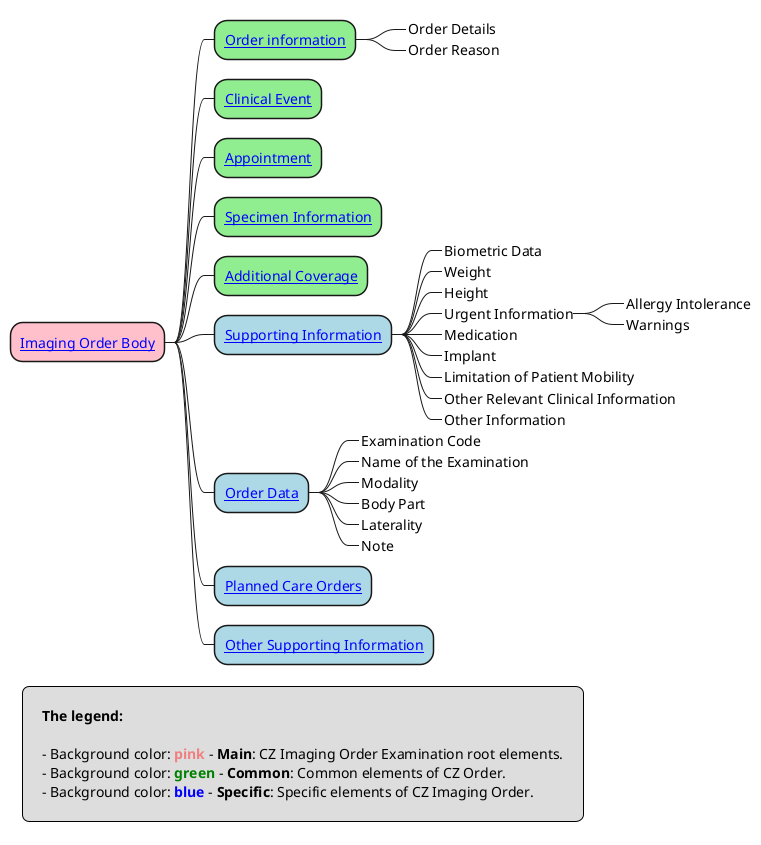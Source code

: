 @startmindmap
<style>

legend {
  Padding 20
}

</style>

skinparam topurl StructureDefinition-

legend left
<b>The legend:</b>

- Background color: <b><color:LightCoral>pink</color></b> - <b>Main</b>: CZ Imaging Order Examination root elements.
- Background color: <b><color:green>green</color></b> - <b>Common</b>: Common elements of CZ Order.
- Background color: <b><color:blue>blue</color></b> - <b>Specific</b>: Specific elements of CZ Imaging Order.
end legend

*[#pink] [[BodyImageOrderCz.html Imaging Order Body]]
**[#lightgreen] [[ImageOrderInformationCz.html Order information]]
***_ Order Details
***_ Order Reason
**[#lightgreen] [[ClinicalEventCz.html Clinical Event]]
**[#lightgreen] [[ImageAppointmentCz.html Appointment]]
**[#lightgreen] [[SpecimenInformationCz.html Specimen Information]]
**[#lightgreen] [[CoverageBodyCz.html Additional Coverage]]
**[#lightblue] [[ImageSupportingInformationCz.html Supporting Information]]
***_ Biometric Data
***_ Weight
***_ Height
***_ Urgent Information
****_ Allergy Intolerance
****_ Warnings
***_ Medication
***_ Implant
***_ Limitation of Patient Mobility
***_ Other Relevant Clinical Information
***_ Other Information
**[#lightblue] [[OrderDataElementsCz.html Order Data]]
***_ Examination Code
***_ Name of the Examination
***_ Modality
***_ Body Part
***_ Laterality
***_ Note
**[#lightblue] [[PlannedCareOrdersCz.html Planned Care Orders]]
**[#lightblue] [[OtherSupportingInformationCz.html Other Supporting Information]]
@endmindmap